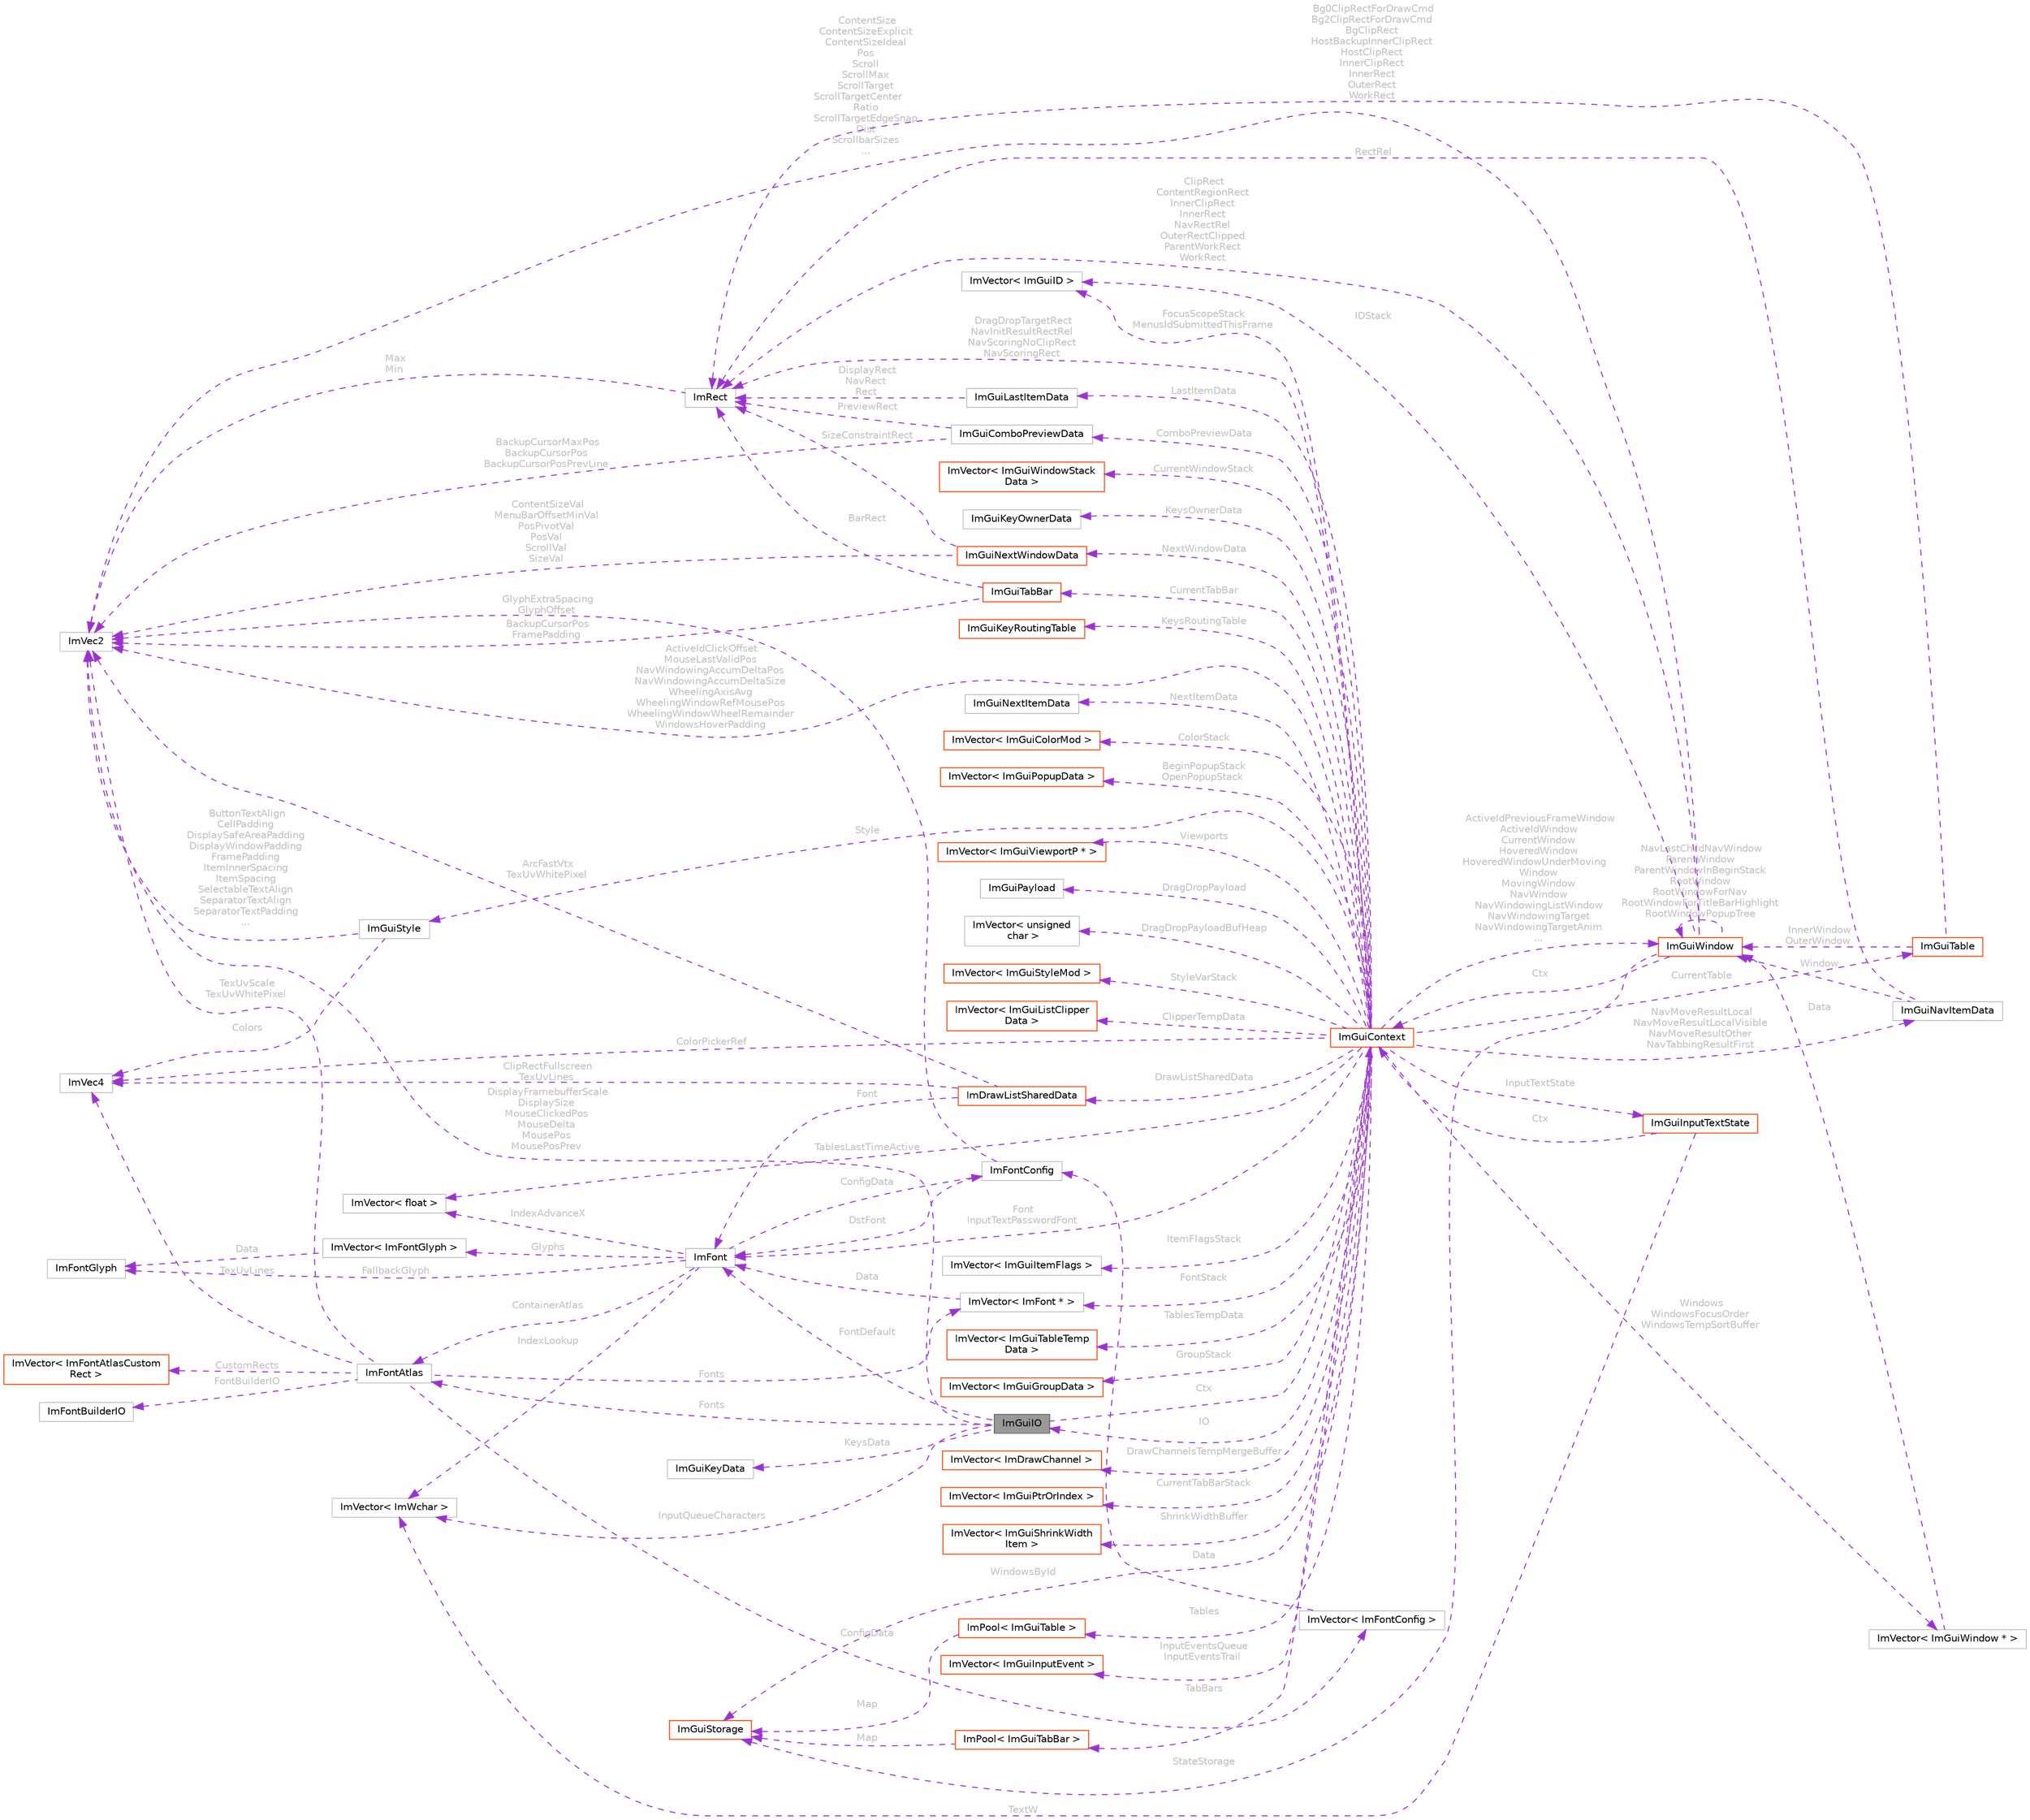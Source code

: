 digraph "ImGuiIO"
{
 // LATEX_PDF_SIZE
  bgcolor="transparent";
  edge [fontname=Helvetica,fontsize=10,labelfontname=Helvetica,labelfontsize=10];
  node [fontname=Helvetica,fontsize=10,shape=box,height=0.2,width=0.4];
  rankdir="LR";
  Node1 [id="Node000001",label="ImGuiIO",height=0.2,width=0.4,color="gray40", fillcolor="grey60", style="filled", fontcolor="black",tooltip=" "];
  Node2 -> Node1 [id="edge1_Node000001_Node000002",dir="back",color="darkorchid3",style="dashed",tooltip=" ",label=" DisplayFramebufferScale\nDisplaySize\nMouseClickedPos\nMouseDelta\nMousePos\nMousePosPrev",fontcolor="grey" ];
  Node2 [id="Node000002",label="ImVec2",height=0.2,width=0.4,color="grey75", fillcolor="white", style="filled",URL="$struct_im_vec2.html",tooltip=" "];
  Node3 -> Node1 [id="edge2_Node000001_Node000003",dir="back",color="darkorchid3",style="dashed",tooltip=" ",label=" Fonts",fontcolor="grey" ];
  Node3 [id="Node000003",label="ImFontAtlas",height=0.2,width=0.4,color="grey75", fillcolor="white", style="filled",URL="$struct_im_font_atlas.html",tooltip=" "];
  Node2 -> Node3 [id="edge3_Node000003_Node000002",dir="back",color="darkorchid3",style="dashed",tooltip=" ",label=" TexUvScale\nTexUvWhitePixel",fontcolor="grey" ];
  Node4 -> Node3 [id="edge4_Node000003_Node000004",dir="back",color="darkorchid3",style="dashed",tooltip=" ",label=" Fonts",fontcolor="grey" ];
  Node4 [id="Node000004",label="ImVector\< ImFont * \>",height=0.2,width=0.4,color="grey75", fillcolor="white", style="filled",URL="$struct_im_vector.html",tooltip=" "];
  Node5 -> Node4 [id="edge5_Node000004_Node000005",dir="back",color="darkorchid3",style="dashed",tooltip=" ",label=" Data",fontcolor="grey" ];
  Node5 [id="Node000005",label="ImFont",height=0.2,width=0.4,color="grey75", fillcolor="white", style="filled",URL="$struct_im_font.html",tooltip=" "];
  Node6 -> Node5 [id="edge6_Node000005_Node000006",dir="back",color="darkorchid3",style="dashed",tooltip=" ",label=" IndexAdvanceX",fontcolor="grey" ];
  Node6 [id="Node000006",label="ImVector\< float \>",height=0.2,width=0.4,color="grey75", fillcolor="white", style="filled",URL="$struct_im_vector.html",tooltip=" "];
  Node7 -> Node5 [id="edge7_Node000005_Node000007",dir="back",color="darkorchid3",style="dashed",tooltip=" ",label=" IndexLookup",fontcolor="grey" ];
  Node7 [id="Node000007",label="ImVector\< ImWchar \>",height=0.2,width=0.4,color="grey75", fillcolor="white", style="filled",URL="$struct_im_vector.html",tooltip=" "];
  Node8 -> Node5 [id="edge8_Node000005_Node000008",dir="back",color="darkorchid3",style="dashed",tooltip=" ",label=" Glyphs",fontcolor="grey" ];
  Node8 [id="Node000008",label="ImVector\< ImFontGlyph \>",height=0.2,width=0.4,color="grey75", fillcolor="white", style="filled",URL="$struct_im_vector.html",tooltip=" "];
  Node9 -> Node8 [id="edge9_Node000008_Node000009",dir="back",color="darkorchid3",style="dashed",tooltip=" ",label=" Data",fontcolor="grey" ];
  Node9 [id="Node000009",label="ImFontGlyph",height=0.2,width=0.4,color="grey75", fillcolor="white", style="filled",URL="$struct_im_font_glyph.html",tooltip=" "];
  Node9 -> Node5 [id="edge10_Node000005_Node000009",dir="back",color="darkorchid3",style="dashed",tooltip=" ",label=" FallbackGlyph",fontcolor="grey" ];
  Node3 -> Node5 [id="edge11_Node000005_Node000003",dir="back",color="darkorchid3",style="dashed",tooltip=" ",label=" ContainerAtlas",fontcolor="grey" ];
  Node10 -> Node5 [id="edge12_Node000005_Node000010",dir="back",color="darkorchid3",style="dashed",tooltip=" ",label=" ConfigData",fontcolor="grey" ];
  Node10 [id="Node000010",label="ImFontConfig",height=0.2,width=0.4,color="grey75", fillcolor="white", style="filled",URL="$struct_im_font_config.html",tooltip=" "];
  Node2 -> Node10 [id="edge13_Node000010_Node000002",dir="back",color="darkorchid3",style="dashed",tooltip=" ",label=" GlyphExtraSpacing\nGlyphOffset",fontcolor="grey" ];
  Node5 -> Node10 [id="edge14_Node000010_Node000005",dir="back",color="darkorchid3",style="dashed",tooltip=" ",label=" DstFont",fontcolor="grey" ];
  Node11 -> Node3 [id="edge15_Node000003_Node000011",dir="back",color="darkorchid3",style="dashed",tooltip=" ",label=" CustomRects",fontcolor="grey" ];
  Node11 [id="Node000011",label="ImVector\< ImFontAtlasCustom\lRect \>",height=0.2,width=0.4,color="orangered", fillcolor="white", style="filled",URL="$struct_im_vector.html",tooltip=" "];
  Node13 -> Node3 [id="edge16_Node000003_Node000013",dir="back",color="darkorchid3",style="dashed",tooltip=" ",label=" ConfigData",fontcolor="grey" ];
  Node13 [id="Node000013",label="ImVector\< ImFontConfig \>",height=0.2,width=0.4,color="grey75", fillcolor="white", style="filled",URL="$struct_im_vector.html",tooltip=" "];
  Node10 -> Node13 [id="edge17_Node000013_Node000010",dir="back",color="darkorchid3",style="dashed",tooltip=" ",label=" Data",fontcolor="grey" ];
  Node14 -> Node3 [id="edge18_Node000003_Node000014",dir="back",color="darkorchid3",style="dashed",tooltip=" ",label=" TexUvLines",fontcolor="grey" ];
  Node14 [id="Node000014",label="ImVec4",height=0.2,width=0.4,color="grey75", fillcolor="white", style="filled",URL="$struct_im_vec4.html",tooltip=" "];
  Node15 -> Node3 [id="edge19_Node000003_Node000015",dir="back",color="darkorchid3",style="dashed",tooltip=" ",label=" FontBuilderIO",fontcolor="grey" ];
  Node15 [id="Node000015",label="ImFontBuilderIO",height=0.2,width=0.4,color="grey75", fillcolor="white", style="filled",URL="$struct_im_font_builder_i_o.html",tooltip=" "];
  Node5 -> Node1 [id="edge20_Node000001_Node000005",dir="back",color="darkorchid3",style="dashed",tooltip=" ",label=" FontDefault",fontcolor="grey" ];
  Node16 -> Node1 [id="edge21_Node000001_Node000016",dir="back",color="darkorchid3",style="dashed",tooltip=" ",label=" Ctx",fontcolor="grey" ];
  Node16 [id="Node000016",label="ImGuiContext",height=0.2,width=0.4,color="orangered", fillcolor="white", style="filled",URL="$struct_im_gui_context.html",tooltip=" "];
  Node1 -> Node16 [id="edge22_Node000016_Node000001",dir="back",color="darkorchid3",style="dashed",tooltip=" ",label=" IO",fontcolor="grey" ];
  Node17 -> Node16 [id="edge23_Node000016_Node000017",dir="back",color="darkorchid3",style="dashed",tooltip=" ",label=" InputEventsQueue\nInputEventsTrail",fontcolor="grey" ];
  Node17 [id="Node000017",label="ImVector\< ImGuiInputEvent \>",height=0.2,width=0.4,color="orangered", fillcolor="white", style="filled",URL="$struct_im_vector.html",tooltip=" "];
  Node25 -> Node16 [id="edge24_Node000016_Node000025",dir="back",color="darkorchid3",style="dashed",tooltip=" ",label=" Style",fontcolor="grey" ];
  Node25 [id="Node000025",label="ImGuiStyle",height=0.2,width=0.4,color="grey75", fillcolor="white", style="filled",URL="$struct_im_gui_style.html",tooltip=" "];
  Node2 -> Node25 [id="edge25_Node000025_Node000002",dir="back",color="darkorchid3",style="dashed",tooltip=" ",label=" ButtonTextAlign\nCellPadding\nDisplaySafeAreaPadding\nDisplayWindowPadding\nFramePadding\nItemInnerSpacing\nItemSpacing\nSelectableTextAlign\nSeparatorTextAlign\nSeparatorTextPadding\n...",fontcolor="grey" ];
  Node14 -> Node25 [id="edge26_Node000025_Node000014",dir="back",color="darkorchid3",style="dashed",tooltip=" ",label=" Colors",fontcolor="grey" ];
  Node5 -> Node16 [id="edge27_Node000016_Node000005",dir="back",color="darkorchid3",style="dashed",tooltip=" ",label=" Font\nInputTextPasswordFont",fontcolor="grey" ];
  Node26 -> Node16 [id="edge28_Node000016_Node000026",dir="back",color="darkorchid3",style="dashed",tooltip=" ",label=" DrawListSharedData",fontcolor="grey" ];
  Node26 [id="Node000026",label="ImDrawListSharedData",height=0.2,width=0.4,color="orangered", fillcolor="white", style="filled",URL="$struct_im_draw_list_shared_data.html",tooltip=" "];
  Node2 -> Node26 [id="edge29_Node000026_Node000002",dir="back",color="darkorchid3",style="dashed",tooltip=" ",label=" ArcFastVtx\nTexUvWhitePixel",fontcolor="grey" ];
  Node5 -> Node26 [id="edge30_Node000026_Node000005",dir="back",color="darkorchid3",style="dashed",tooltip=" ",label=" Font",fontcolor="grey" ];
  Node14 -> Node26 [id="edge31_Node000026_Node000014",dir="back",color="darkorchid3",style="dashed",tooltip=" ",label=" ClipRectFullscreen\nTexUvLines",fontcolor="grey" ];
  Node28 -> Node16 [id="edge32_Node000016_Node000028",dir="back",color="darkorchid3",style="dashed",tooltip=" ",label=" Windows\nWindowsFocusOrder\nWindowsTempSortBuffer",fontcolor="grey" ];
  Node28 [id="Node000028",label="ImVector\< ImGuiWindow * \>",height=0.2,width=0.4,color="grey75", fillcolor="white", style="filled",URL="$struct_im_vector.html",tooltip=" "];
  Node29 -> Node28 [id="edge33_Node000028_Node000029",dir="back",color="darkorchid3",style="dashed",tooltip=" ",label=" Data",fontcolor="grey" ];
  Node29 [id="Node000029",label="ImGuiWindow",height=0.2,width=0.4,color="orangered", fillcolor="white", style="filled",URL="$struct_im_gui_window.html",tooltip=" "];
  Node16 -> Node29 [id="edge34_Node000029_Node000016",dir="back",color="darkorchid3",style="dashed",tooltip=" ",label=" Ctx",fontcolor="grey" ];
  Node2 -> Node29 [id="edge35_Node000029_Node000002",dir="back",color="darkorchid3",style="dashed",tooltip=" ",label=" ContentSize\nContentSizeExplicit\nContentSizeIdeal\nPos\nScroll\nScrollMax\nScrollTarget\nScrollTargetCenter\lRatio\nScrollTargetEdgeSnap\lDist\nScrollbarSizes\n...",fontcolor="grey" ];
  Node47 -> Node29 [id="edge36_Node000029_Node000047",dir="back",color="darkorchid3",style="dashed",tooltip=" ",label=" IDStack",fontcolor="grey" ];
  Node47 [id="Node000047",label="ImVector\< ImGuiID \>",height=0.2,width=0.4,color="grey75", fillcolor="white", style="filled",URL="$struct_im_vector.html",tooltip=" "];
  Node55 -> Node29 [id="edge37_Node000029_Node000055",dir="back",color="darkorchid3",style="dashed",tooltip=" ",label=" ClipRect\nContentRegionRect\nInnerClipRect\nInnerRect\nNavRectRel\nOuterRectClipped\nParentWorkRect\nWorkRect",fontcolor="grey" ];
  Node55 [id="Node000055",label="ImRect",height=0.2,width=0.4,color="grey75", fillcolor="white", style="filled",URL="$struct_im_rect.html",tooltip=" "];
  Node2 -> Node55 [id="edge38_Node000055_Node000002",dir="back",color="darkorchid3",style="dashed",tooltip=" ",label=" Max\nMin",fontcolor="grey" ];
  Node51 -> Node29 [id="edge39_Node000029_Node000051",dir="back",color="darkorchid3",style="dashed",tooltip=" ",label=" StateStorage",fontcolor="grey" ];
  Node51 [id="Node000051",label="ImGuiStorage",height=0.2,width=0.4,color="orangered", fillcolor="white", style="filled",URL="$struct_im_gui_storage.html",tooltip=" "];
  Node29 -> Node29 [id="edge40_Node000029_Node000029",dir="back",color="darkorchid3",style="dashed",tooltip=" ",label=" NavLastChildNavWindow\nParentWindow\nParentWindowInBeginStack\nRootWindow\nRootWindowForNav\nRootWindowForTitleBarHighlight\nRootWindowPopupTree",fontcolor="grey" ];
  Node60 -> Node16 [id="edge41_Node000016_Node000060",dir="back",color="darkorchid3",style="dashed",tooltip=" ",label=" CurrentWindowStack",fontcolor="grey" ];
  Node60 [id="Node000060",label="ImVector\< ImGuiWindowStack\lData \>",height=0.2,width=0.4,color="orangered", fillcolor="white", style="filled",URL="$struct_im_vector.html",tooltip=" "];
  Node51 -> Node16 [id="edge42_Node000016_Node000051",dir="back",color="darkorchid3",style="dashed",tooltip=" ",label=" WindowsById",fontcolor="grey" ];
  Node2 -> Node16 [id="edge43_Node000016_Node000002",dir="back",color="darkorchid3",style="dashed",tooltip=" ",label=" ActiveIdClickOffset\nMouseLastValidPos\nNavWindowingAccumDeltaPos\nNavWindowingAccumDeltaSize\nWheelingAxisAvg\nWheelingWindowRefMousePos\nWheelingWindowWheelRemainder\nWindowsHoverPadding",fontcolor="grey" ];
  Node29 -> Node16 [id="edge44_Node000016_Node000029",dir="back",color="darkorchid3",style="dashed",tooltip=" ",label=" ActiveIdPreviousFrameWindow\nActiveIdWindow\nCurrentWindow\nHoveredWindow\nHoveredWindowUnderMoving\lWindow\nMovingWindow\nNavWindow\nNavWindowingListWindow\nNavWindowingTarget\nNavWindowingTargetAnim\n...",fontcolor="grey" ];
  Node64 -> Node16 [id="edge45_Node000016_Node000064",dir="back",color="darkorchid3",style="dashed",tooltip=" ",label=" KeysOwnerData",fontcolor="grey" ];
  Node64 [id="Node000064",label="ImGuiKeyOwnerData",height=0.2,width=0.4,color="grey75", fillcolor="white", style="filled",URL="$struct_im_gui_key_owner_data.html",tooltip=" "];
  Node65 -> Node16 [id="edge46_Node000016_Node000065",dir="back",color="darkorchid3",style="dashed",tooltip=" ",label=" KeysRoutingTable",fontcolor="grey" ];
  Node65 [id="Node000065",label="ImGuiKeyRoutingTable",height=0.2,width=0.4,color="orangered", fillcolor="white", style="filled",URL="$struct_im_gui_key_routing_table.html",tooltip=" "];
  Node68 -> Node16 [id="edge47_Node000016_Node000068",dir="back",color="darkorchid3",style="dashed",tooltip=" ",label=" NextItemData",fontcolor="grey" ];
  Node68 [id="Node000068",label="ImGuiNextItemData",height=0.2,width=0.4,color="grey75", fillcolor="white", style="filled",URL="$struct_im_gui_next_item_data.html",tooltip=" "];
  Node62 -> Node16 [id="edge48_Node000016_Node000062",dir="back",color="darkorchid3",style="dashed",tooltip=" ",label=" LastItemData",fontcolor="grey" ];
  Node62 [id="Node000062",label="ImGuiLastItemData",height=0.2,width=0.4,color="grey75", fillcolor="white", style="filled",URL="$struct_im_gui_last_item_data.html",tooltip=" "];
  Node55 -> Node62 [id="edge49_Node000062_Node000055",dir="back",color="darkorchid3",style="dashed",tooltip=" ",label=" DisplayRect\nNavRect\nRect",fontcolor="grey" ];
  Node69 -> Node16 [id="edge50_Node000016_Node000069",dir="back",color="darkorchid3",style="dashed",tooltip=" ",label=" NextWindowData",fontcolor="grey" ];
  Node69 [id="Node000069",label="ImGuiNextWindowData",height=0.2,width=0.4,color="orangered", fillcolor="white", style="filled",URL="$struct_im_gui_next_window_data.html",tooltip=" "];
  Node2 -> Node69 [id="edge51_Node000069_Node000002",dir="back",color="darkorchid3",style="dashed",tooltip=" ",label=" ContentSizeVal\nMenuBarOffsetMinVal\nPosPivotVal\nPosVal\nScrollVal\nSizeVal",fontcolor="grey" ];
  Node55 -> Node69 [id="edge52_Node000069_Node000055",dir="back",color="darkorchid3",style="dashed",tooltip=" ",label=" SizeConstraintRect",fontcolor="grey" ];
  Node71 -> Node16 [id="edge53_Node000016_Node000071",dir="back",color="darkorchid3",style="dashed",tooltip=" ",label=" ColorStack",fontcolor="grey" ];
  Node71 [id="Node000071",label="ImVector\< ImGuiColorMod \>",height=0.2,width=0.4,color="orangered", fillcolor="white", style="filled",URL="$struct_im_vector.html",tooltip=" "];
  Node73 -> Node16 [id="edge54_Node000016_Node000073",dir="back",color="darkorchid3",style="dashed",tooltip=" ",label=" StyleVarStack",fontcolor="grey" ];
  Node73 [id="Node000073",label="ImVector\< ImGuiStyleMod \>",height=0.2,width=0.4,color="orangered", fillcolor="white", style="filled",URL="$struct_im_vector.html",tooltip=" "];
  Node4 -> Node16 [id="edge55_Node000016_Node000004",dir="back",color="darkorchid3",style="dashed",tooltip=" ",label=" FontStack",fontcolor="grey" ];
  Node47 -> Node16 [id="edge56_Node000016_Node000047",dir="back",color="darkorchid3",style="dashed",tooltip=" ",label=" FocusScopeStack\nMenusIdSubmittedThisFrame",fontcolor="grey" ];
  Node75 -> Node16 [id="edge57_Node000016_Node000075",dir="back",color="darkorchid3",style="dashed",tooltip=" ",label=" ItemFlagsStack",fontcolor="grey" ];
  Node75 [id="Node000075",label="ImVector\< ImGuiItemFlags \>",height=0.2,width=0.4,color="grey75", fillcolor="white", style="filled",URL="$struct_im_vector.html",tooltip=" "];
  Node76 -> Node16 [id="edge58_Node000016_Node000076",dir="back",color="darkorchid3",style="dashed",tooltip=" ",label=" GroupStack",fontcolor="grey" ];
  Node76 [id="Node000076",label="ImVector\< ImGuiGroupData \>",height=0.2,width=0.4,color="orangered", fillcolor="white", style="filled",URL="$struct_im_vector.html",tooltip=" "];
  Node78 -> Node16 [id="edge59_Node000016_Node000078",dir="back",color="darkorchid3",style="dashed",tooltip=" ",label=" BeginPopupStack\nOpenPopupStack",fontcolor="grey" ];
  Node78 [id="Node000078",label="ImVector\< ImGuiPopupData \>",height=0.2,width=0.4,color="orangered", fillcolor="white", style="filled",URL="$struct_im_vector.html",tooltip=" "];
  Node80 -> Node16 [id="edge60_Node000016_Node000080",dir="back",color="darkorchid3",style="dashed",tooltip=" ",label=" Viewports",fontcolor="grey" ];
  Node80 [id="Node000080",label="ImVector\< ImGuiViewportP * \>",height=0.2,width=0.4,color="orangered", fillcolor="white", style="filled",URL="$struct_im_vector.html",tooltip=" "];
  Node55 -> Node16 [id="edge61_Node000016_Node000055",dir="back",color="darkorchid3",style="dashed",tooltip=" ",label=" DragDropTargetRect\nNavInitResultRectRel\nNavScoringNoClipRect\nNavScoringRect",fontcolor="grey" ];
  Node81 -> Node16 [id="edge62_Node000016_Node000081",dir="back",color="darkorchid3",style="dashed",tooltip=" ",label=" NavMoveResultLocal\nNavMoveResultLocalVisible\nNavMoveResultOther\nNavTabbingResultFirst",fontcolor="grey" ];
  Node81 [id="Node000081",label="ImGuiNavItemData",height=0.2,width=0.4,color="grey75", fillcolor="white", style="filled",URL="$struct_im_gui_nav_item_data.html",tooltip=" "];
  Node29 -> Node81 [id="edge63_Node000081_Node000029",dir="back",color="darkorchid3",style="dashed",tooltip=" ",label=" Window",fontcolor="grey" ];
  Node55 -> Node81 [id="edge64_Node000081_Node000055",dir="back",color="darkorchid3",style="dashed",tooltip=" ",label=" RectRel",fontcolor="grey" ];
  Node82 -> Node16 [id="edge65_Node000016_Node000082",dir="back",color="darkorchid3",style="dashed",tooltip=" ",label=" DragDropPayload",fontcolor="grey" ];
  Node82 [id="Node000082",label="ImGuiPayload",height=0.2,width=0.4,color="grey75", fillcolor="white", style="filled",URL="$struct_im_gui_payload.html",tooltip=" "];
  Node83 -> Node16 [id="edge66_Node000016_Node000083",dir="back",color="darkorchid3",style="dashed",tooltip=" ",label=" DragDropPayloadBufHeap",fontcolor="grey" ];
  Node83 [id="Node000083",label="ImVector\< unsigned\l char \>",height=0.2,width=0.4,color="grey75", fillcolor="white", style="filled",URL="$struct_im_vector.html",tooltip=" "];
  Node84 -> Node16 [id="edge67_Node000016_Node000084",dir="back",color="darkorchid3",style="dashed",tooltip=" ",label=" ClipperTempData",fontcolor="grey" ];
  Node84 [id="Node000084",label="ImVector\< ImGuiListClipper\lData \>",height=0.2,width=0.4,color="orangered", fillcolor="white", style="filled",URL="$struct_im_vector.html",tooltip=" "];
  Node89 -> Node16 [id="edge68_Node000016_Node000089",dir="back",color="darkorchid3",style="dashed",tooltip=" ",label=" CurrentTable",fontcolor="grey" ];
  Node89 [id="Node000089",label="ImGuiTable",height=0.2,width=0.4,color="orangered", fillcolor="white", style="filled",URL="$struct_im_gui_table.html",tooltip=" "];
  Node55 -> Node89 [id="edge69_Node000089_Node000055",dir="back",color="darkorchid3",style="dashed",tooltip=" ",label=" Bg0ClipRectForDrawCmd\nBg2ClipRectForDrawCmd\nBgClipRect\nHostBackupInnerClipRect\nHostClipRect\nInnerClipRect\nInnerRect\nOuterRect\nWorkRect",fontcolor="grey" ];
  Node29 -> Node89 [id="edge70_Node000089_Node000029",dir="back",color="darkorchid3",style="dashed",tooltip=" ",label=" InnerWindow\nOuterWindow",fontcolor="grey" ];
  Node103 -> Node16 [id="edge71_Node000016_Node000103",dir="back",color="darkorchid3",style="dashed",tooltip=" ",label=" TablesTempData",fontcolor="grey" ];
  Node103 [id="Node000103",label="ImVector\< ImGuiTableTemp\lData \>",height=0.2,width=0.4,color="orangered", fillcolor="white", style="filled",URL="$struct_im_vector.html",tooltip=" "];
  Node104 -> Node16 [id="edge72_Node000016_Node000104",dir="back",color="darkorchid3",style="dashed",tooltip=" ",label=" Tables",fontcolor="grey" ];
  Node104 [id="Node000104",label="ImPool\< ImGuiTable \>",height=0.2,width=0.4,color="orangered", fillcolor="white", style="filled",URL="$struct_im_pool.html",tooltip=" "];
  Node51 -> Node104 [id="edge73_Node000104_Node000051",dir="back",color="darkorchid3",style="dashed",tooltip=" ",label=" Map",fontcolor="grey" ];
  Node6 -> Node16 [id="edge74_Node000016_Node000006",dir="back",color="darkorchid3",style="dashed",tooltip=" ",label=" TablesLastTimeActive",fontcolor="grey" ];
  Node42 -> Node16 [id="edge75_Node000016_Node000042",dir="back",color="darkorchid3",style="dashed",tooltip=" ",label=" DrawChannelsTempMergeBuffer",fontcolor="grey" ];
  Node42 [id="Node000042",label="ImVector\< ImDrawChannel \>",height=0.2,width=0.4,color="orangered", fillcolor="white", style="filled",URL="$struct_im_vector.html",tooltip=" "];
  Node106 -> Node16 [id="edge76_Node000016_Node000106",dir="back",color="darkorchid3",style="dashed",tooltip=" ",label=" CurrentTabBar",fontcolor="grey" ];
  Node106 [id="Node000106",label="ImGuiTabBar",height=0.2,width=0.4,color="orangered", fillcolor="white", style="filled",URL="$struct_im_gui_tab_bar.html",tooltip=" "];
  Node55 -> Node106 [id="edge77_Node000106_Node000055",dir="back",color="darkorchid3",style="dashed",tooltip=" ",label=" BarRect",fontcolor="grey" ];
  Node2 -> Node106 [id="edge78_Node000106_Node000002",dir="back",color="darkorchid3",style="dashed",tooltip=" ",label=" BackupCursorPos\nFramePadding",fontcolor="grey" ];
  Node109 -> Node16 [id="edge79_Node000016_Node000109",dir="back",color="darkorchid3",style="dashed",tooltip=" ",label=" TabBars",fontcolor="grey" ];
  Node109 [id="Node000109",label="ImPool\< ImGuiTabBar \>",height=0.2,width=0.4,color="orangered", fillcolor="white", style="filled",URL="$struct_im_pool.html",tooltip=" "];
  Node51 -> Node109 [id="edge80_Node000109_Node000051",dir="back",color="darkorchid3",style="dashed",tooltip=" ",label=" Map",fontcolor="grey" ];
  Node111 -> Node16 [id="edge81_Node000016_Node000111",dir="back",color="darkorchid3",style="dashed",tooltip=" ",label=" CurrentTabBarStack",fontcolor="grey" ];
  Node111 [id="Node000111",label="ImVector\< ImGuiPtrOrIndex \>",height=0.2,width=0.4,color="orangered", fillcolor="white", style="filled",URL="$struct_im_vector.html",tooltip=" "];
  Node113 -> Node16 [id="edge82_Node000016_Node000113",dir="back",color="darkorchid3",style="dashed",tooltip=" ",label=" ShrinkWidthBuffer",fontcolor="grey" ];
  Node113 [id="Node000113",label="ImVector\< ImGuiShrinkWidth\lItem \>",height=0.2,width=0.4,color="orangered", fillcolor="white", style="filled",URL="$struct_im_vector.html",tooltip=" "];
  Node115 -> Node16 [id="edge83_Node000016_Node000115",dir="back",color="darkorchid3",style="dashed",tooltip=" ",label=" InputTextState",fontcolor="grey" ];
  Node115 [id="Node000115",label="ImGuiInputTextState",height=0.2,width=0.4,color="orangered", fillcolor="white", style="filled",URL="$struct_im_gui_input_text_state.html",tooltip=" "];
  Node16 -> Node115 [id="edge84_Node000115_Node000016",dir="back",color="darkorchid3",style="dashed",tooltip=" ",label=" Ctx",fontcolor="grey" ];
  Node7 -> Node115 [id="edge85_Node000115_Node000007",dir="back",color="darkorchid3",style="dashed",tooltip=" ",label=" TextW",fontcolor="grey" ];
  Node14 -> Node16 [id="edge86_Node000016_Node000014",dir="back",color="darkorchid3",style="dashed",tooltip=" ",label=" ColorPickerRef",fontcolor="grey" ];
  Node116 -> Node16 [id="edge87_Node000016_Node000116",dir="back",color="darkorchid3",style="dashed",tooltip=" ",label=" ComboPreviewData",fontcolor="grey" ];
  Node116 [id="Node000116",label="ImGuiComboPreviewData",height=0.2,width=0.4,color="grey75", fillcolor="white", style="filled",URL="$struct_im_gui_combo_preview_data.html",tooltip=" "];
  Node55 -> Node116 [id="edge88_Node000116_Node000055",dir="back",color="darkorchid3",style="dashed",tooltip=" ",label=" PreviewRect",fontcolor="grey" ];
  Node2 -> Node116 [id="edge89_Node000116_Node000002",dir="back",color="darkorchid3",style="dashed",tooltip=" ",label=" BackupCursorMaxPos\nBackupCursorPos\nBackupCursorPosPrevLine",fontcolor="grey" ];
  Node130 -> Node1 [id="edge90_Node000001_Node000130",dir="back",color="darkorchid3",style="dashed",tooltip=" ",label=" KeysData",fontcolor="grey" ];
  Node130 [id="Node000130",label="ImGuiKeyData",height=0.2,width=0.4,color="grey75", fillcolor="white", style="filled",URL="$struct_im_gui_key_data.html",tooltip=" "];
  Node7 -> Node1 [id="edge91_Node000001_Node000007",dir="back",color="darkorchid3",style="dashed",tooltip=" ",label=" InputQueueCharacters",fontcolor="grey" ];
}
